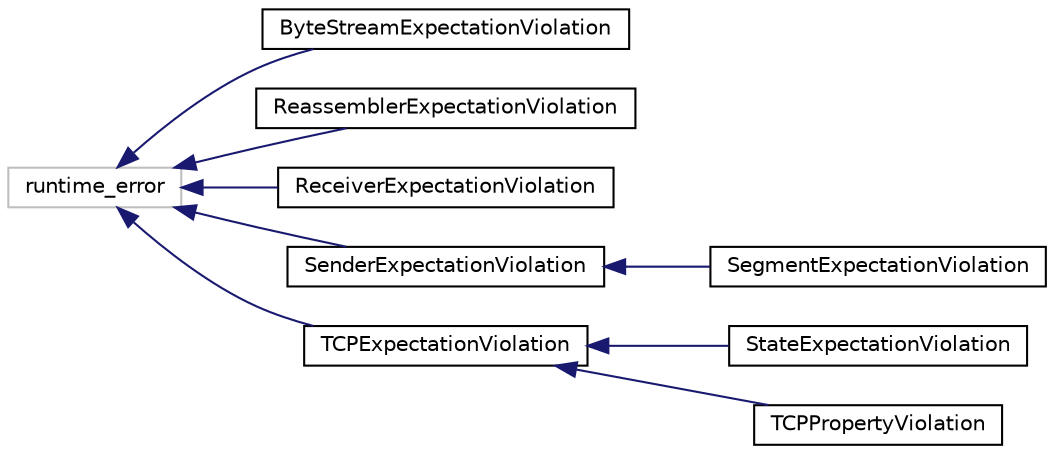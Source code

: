digraph "类继承关系图"
{
 // LATEX_PDF_SIZE
  edge [fontname="Helvetica",fontsize="10",labelfontname="Helvetica",labelfontsize="10"];
  node [fontname="Helvetica",fontsize="10",shape=record];
  rankdir="LR";
  Node31 [label="runtime_error",height=0.2,width=0.4,color="grey75", fillcolor="white", style="filled",tooltip=" "];
  Node31 -> Node0 [dir="back",color="midnightblue",fontsize="10",style="solid",fontname="Helvetica"];
  Node0 [label="ByteStreamExpectationViolation",height=0.2,width=0.4,color="black", fillcolor="white", style="filled",URL="$classByteStreamExpectationViolation.html",tooltip=" "];
  Node31 -> Node33 [dir="back",color="midnightblue",fontsize="10",style="solid",fontname="Helvetica"];
  Node33 [label="ReassemblerExpectationViolation",height=0.2,width=0.4,color="black", fillcolor="white", style="filled",URL="$classReassemblerExpectationViolation.html",tooltip=" "];
  Node31 -> Node34 [dir="back",color="midnightblue",fontsize="10",style="solid",fontname="Helvetica"];
  Node34 [label="ReceiverExpectationViolation",height=0.2,width=0.4,color="black", fillcolor="white", style="filled",URL="$classReceiverExpectationViolation.html",tooltip=" "];
  Node31 -> Node35 [dir="back",color="midnightblue",fontsize="10",style="solid",fontname="Helvetica"];
  Node35 [label="SenderExpectationViolation",height=0.2,width=0.4,color="black", fillcolor="white", style="filled",URL="$classSenderExpectationViolation.html",tooltip=" "];
  Node35 -> Node36 [dir="back",color="midnightblue",fontsize="10",style="solid",fontname="Helvetica"];
  Node36 [label="SegmentExpectationViolation",height=0.2,width=0.4,color="black", fillcolor="white", style="filled",URL="$classSegmentExpectationViolation.html",tooltip=" "];
  Node31 -> Node37 [dir="back",color="midnightblue",fontsize="10",style="solid",fontname="Helvetica"];
  Node37 [label="TCPExpectationViolation",height=0.2,width=0.4,color="black", fillcolor="white", style="filled",URL="$classTCPExpectationViolation.html",tooltip=" "];
  Node37 -> Node38 [dir="back",color="midnightblue",fontsize="10",style="solid",fontname="Helvetica"];
  Node38 [label="StateExpectationViolation",height=0.2,width=0.4,color="black", fillcolor="white", style="filled",URL="$classStateExpectationViolation.html",tooltip=" "];
  Node37 -> Node39 [dir="back",color="midnightblue",fontsize="10",style="solid",fontname="Helvetica"];
  Node39 [label="TCPPropertyViolation",height=0.2,width=0.4,color="black", fillcolor="white", style="filled",URL="$classTCPPropertyViolation.html",tooltip=" "];
}
